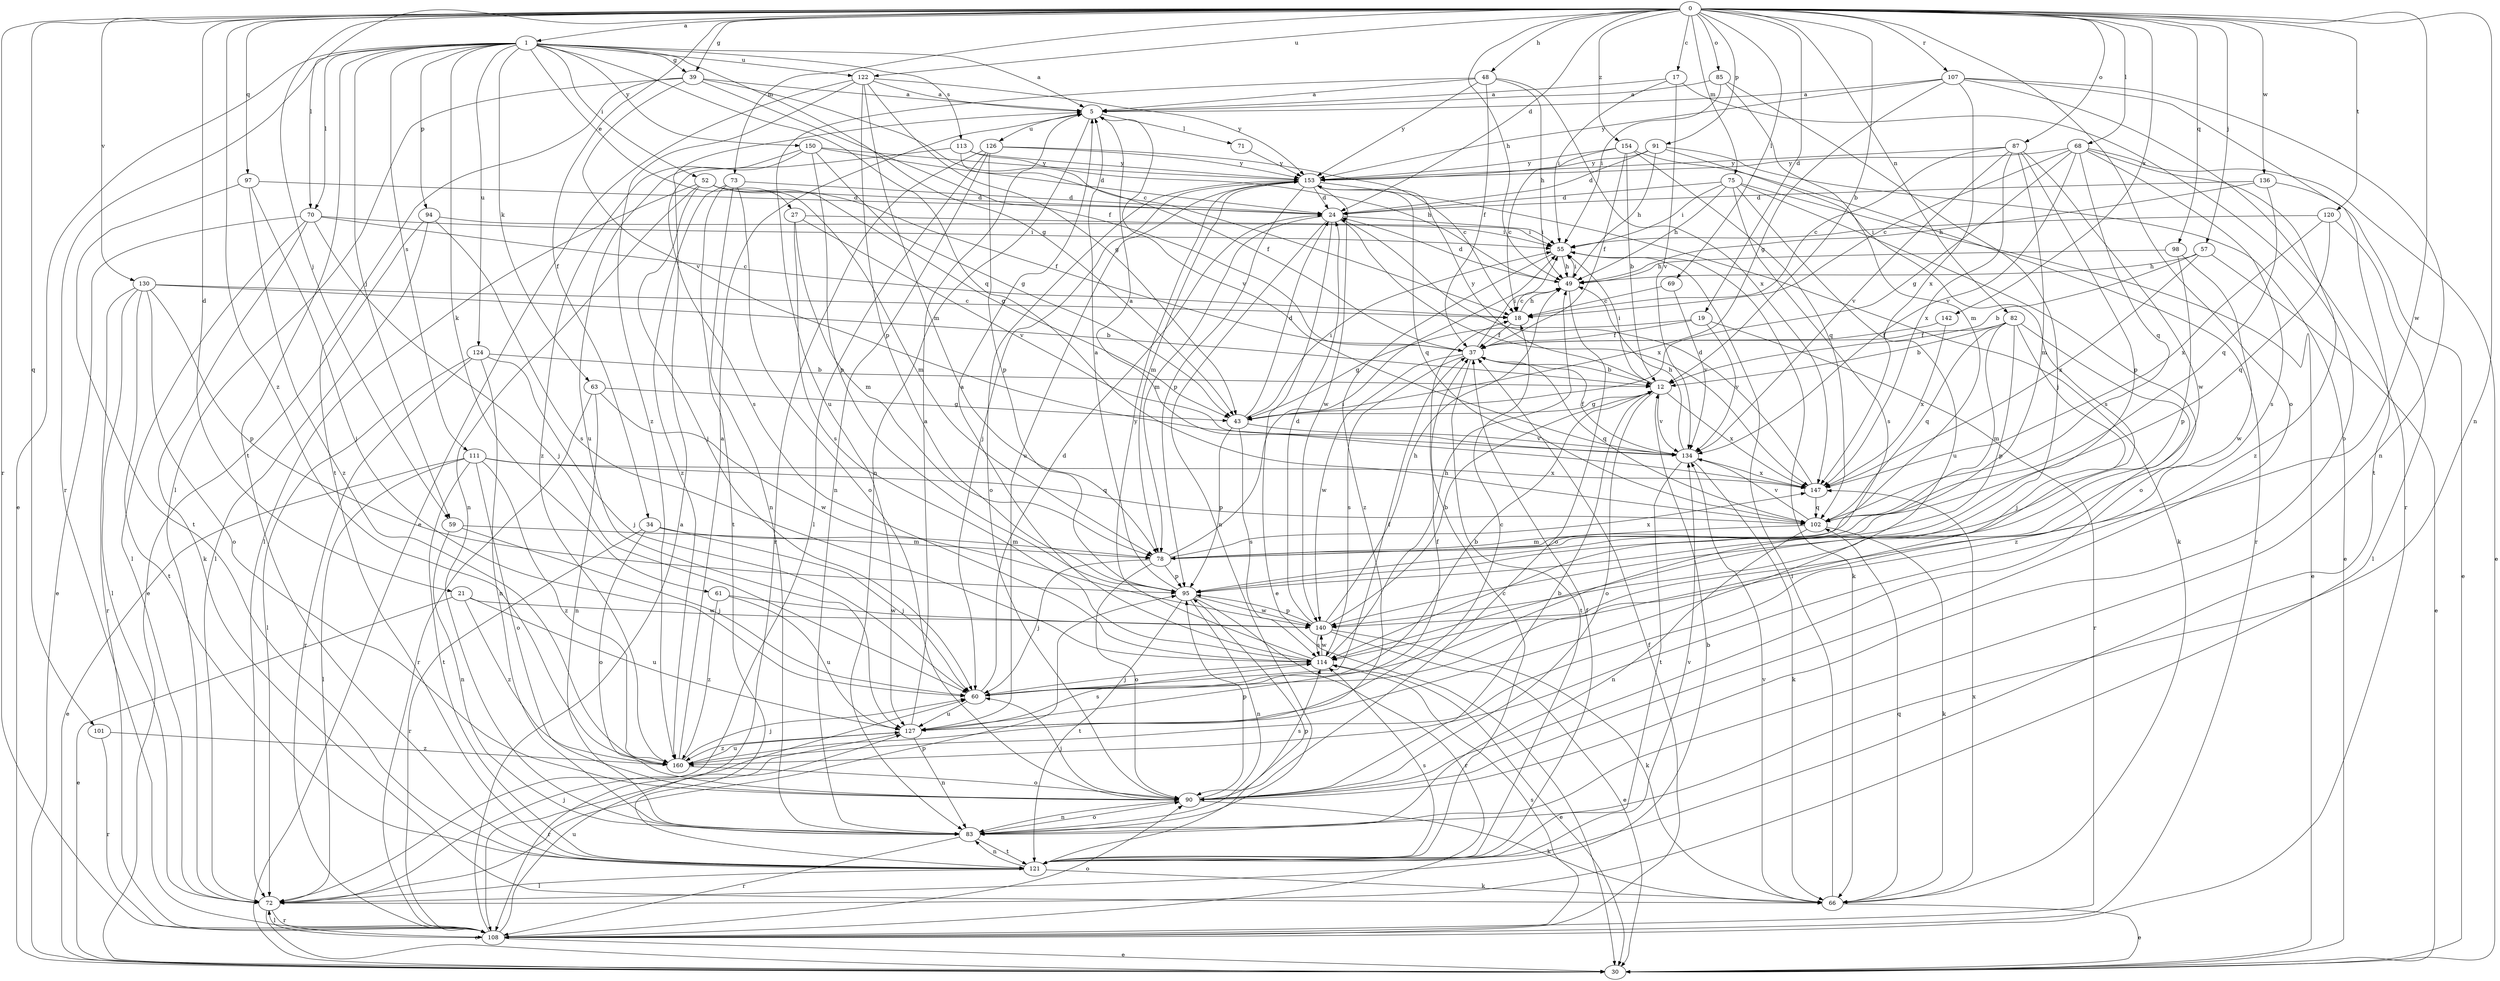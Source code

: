 strict digraph  {
0;
1;
5;
12;
17;
18;
19;
21;
24;
27;
30;
34;
37;
39;
43;
48;
49;
52;
55;
57;
59;
60;
61;
63;
66;
68;
69;
70;
71;
72;
73;
75;
78;
82;
83;
85;
87;
90;
91;
94;
95;
97;
98;
101;
102;
107;
108;
111;
113;
114;
120;
121;
122;
124;
126;
127;
130;
134;
136;
140;
142;
147;
150;
153;
154;
160;
0 -> 1  [label=a];
0 -> 12  [label=b];
0 -> 17  [label=c];
0 -> 19  [label=d];
0 -> 21  [label=d];
0 -> 24  [label=d];
0 -> 34  [label=f];
0 -> 39  [label=g];
0 -> 48  [label=h];
0 -> 49  [label=h];
0 -> 57  [label=j];
0 -> 59  [label=j];
0 -> 68  [label=l];
0 -> 69  [label=l];
0 -> 70  [label=l];
0 -> 73  [label=m];
0 -> 75  [label=m];
0 -> 82  [label=n];
0 -> 83  [label=n];
0 -> 85  [label=o];
0 -> 87  [label=o];
0 -> 90  [label=o];
0 -> 91  [label=p];
0 -> 97  [label=q];
0 -> 98  [label=q];
0 -> 101  [label=q];
0 -> 107  [label=r];
0 -> 108  [label=r];
0 -> 120  [label=t];
0 -> 122  [label=u];
0 -> 130  [label=v];
0 -> 136  [label=w];
0 -> 140  [label=w];
0 -> 142  [label=x];
0 -> 154  [label=z];
0 -> 160  [label=z];
1 -> 5  [label=a];
1 -> 27  [label=e];
1 -> 30  [label=e];
1 -> 39  [label=g];
1 -> 43  [label=g];
1 -> 52  [label=i];
1 -> 59  [label=j];
1 -> 61  [label=k];
1 -> 63  [label=k];
1 -> 70  [label=l];
1 -> 94  [label=p];
1 -> 102  [label=q];
1 -> 108  [label=r];
1 -> 111  [label=s];
1 -> 113  [label=s];
1 -> 121  [label=t];
1 -> 122  [label=u];
1 -> 124  [label=u];
1 -> 150  [label=y];
5 -> 71  [label=l];
5 -> 83  [label=n];
5 -> 126  [label=u];
5 -> 134  [label=v];
12 -> 43  [label=g];
12 -> 55  [label=i];
12 -> 90  [label=o];
12 -> 134  [label=v];
12 -> 147  [label=x];
12 -> 153  [label=y];
17 -> 5  [label=a];
17 -> 55  [label=i];
17 -> 90  [label=o];
17 -> 134  [label=v];
18 -> 37  [label=f];
18 -> 49  [label=h];
19 -> 37  [label=f];
19 -> 43  [label=g];
19 -> 108  [label=r];
19 -> 134  [label=v];
21 -> 30  [label=e];
21 -> 127  [label=u];
21 -> 140  [label=w];
21 -> 160  [label=z];
24 -> 30  [label=e];
24 -> 55  [label=i];
24 -> 78  [label=m];
24 -> 83  [label=n];
24 -> 147  [label=x];
27 -> 55  [label=i];
27 -> 78  [label=m];
27 -> 114  [label=s];
27 -> 134  [label=v];
34 -> 60  [label=j];
34 -> 78  [label=m];
34 -> 90  [label=o];
34 -> 108  [label=r];
37 -> 12  [label=b];
37 -> 55  [label=i];
37 -> 102  [label=q];
37 -> 114  [label=s];
37 -> 121  [label=t];
37 -> 140  [label=w];
39 -> 5  [label=a];
39 -> 18  [label=c];
39 -> 37  [label=f];
39 -> 72  [label=l];
39 -> 121  [label=t];
39 -> 134  [label=v];
43 -> 24  [label=d];
43 -> 55  [label=i];
43 -> 95  [label=p];
43 -> 114  [label=s];
43 -> 134  [label=v];
48 -> 5  [label=a];
48 -> 37  [label=f];
48 -> 49  [label=h];
48 -> 127  [label=u];
48 -> 147  [label=x];
48 -> 153  [label=y];
49 -> 18  [label=c];
49 -> 24  [label=d];
49 -> 55  [label=i];
49 -> 90  [label=o];
52 -> 24  [label=d];
52 -> 37  [label=f];
52 -> 43  [label=g];
52 -> 60  [label=j];
52 -> 72  [label=l];
52 -> 78  [label=m];
52 -> 83  [label=n];
55 -> 49  [label=h];
55 -> 66  [label=k];
55 -> 160  [label=z];
57 -> 12  [label=b];
57 -> 30  [label=e];
57 -> 49  [label=h];
57 -> 147  [label=x];
59 -> 60  [label=j];
59 -> 78  [label=m];
59 -> 83  [label=n];
60 -> 12  [label=b];
60 -> 24  [label=d];
60 -> 37  [label=f];
60 -> 127  [label=u];
61 -> 127  [label=u];
61 -> 140  [label=w];
61 -> 160  [label=z];
63 -> 43  [label=g];
63 -> 83  [label=n];
63 -> 108  [label=r];
63 -> 140  [label=w];
66 -> 30  [label=e];
66 -> 55  [label=i];
66 -> 102  [label=q];
66 -> 134  [label=v];
66 -> 147  [label=x];
68 -> 18  [label=c];
68 -> 30  [label=e];
68 -> 43  [label=g];
68 -> 102  [label=q];
68 -> 114  [label=s];
68 -> 134  [label=v];
68 -> 153  [label=y];
68 -> 160  [label=z];
69 -> 18  [label=c];
69 -> 134  [label=v];
70 -> 18  [label=c];
70 -> 30  [label=e];
70 -> 55  [label=i];
70 -> 60  [label=j];
70 -> 66  [label=k];
70 -> 72  [label=l];
71 -> 153  [label=y];
72 -> 12  [label=b];
72 -> 30  [label=e];
72 -> 60  [label=j];
72 -> 95  [label=p];
72 -> 108  [label=r];
73 -> 24  [label=d];
73 -> 83  [label=n];
73 -> 90  [label=o];
73 -> 121  [label=t];
73 -> 160  [label=z];
75 -> 24  [label=d];
75 -> 30  [label=e];
75 -> 49  [label=h];
75 -> 55  [label=i];
75 -> 90  [label=o];
75 -> 114  [label=s];
75 -> 127  [label=u];
78 -> 55  [label=i];
78 -> 60  [label=j];
78 -> 90  [label=o];
78 -> 95  [label=p];
78 -> 147  [label=x];
82 -> 12  [label=b];
82 -> 37  [label=f];
82 -> 60  [label=j];
82 -> 78  [label=m];
82 -> 95  [label=p];
82 -> 102  [label=q];
82 -> 160  [label=z];
83 -> 90  [label=o];
83 -> 108  [label=r];
83 -> 121  [label=t];
85 -> 5  [label=a];
85 -> 55  [label=i];
85 -> 60  [label=j];
85 -> 78  [label=m];
87 -> 18  [label=c];
87 -> 78  [label=m];
87 -> 95  [label=p];
87 -> 134  [label=v];
87 -> 140  [label=w];
87 -> 147  [label=x];
87 -> 153  [label=y];
90 -> 12  [label=b];
90 -> 60  [label=j];
90 -> 66  [label=k];
90 -> 83  [label=n];
90 -> 95  [label=p];
90 -> 114  [label=s];
91 -> 24  [label=d];
91 -> 30  [label=e];
91 -> 49  [label=h];
91 -> 114  [label=s];
91 -> 153  [label=y];
94 -> 30  [label=e];
94 -> 55  [label=i];
94 -> 72  [label=l];
94 -> 114  [label=s];
95 -> 5  [label=a];
95 -> 83  [label=n];
95 -> 108  [label=r];
95 -> 121  [label=t];
95 -> 140  [label=w];
97 -> 24  [label=d];
97 -> 60  [label=j];
97 -> 121  [label=t];
97 -> 160  [label=z];
98 -> 49  [label=h];
98 -> 95  [label=p];
98 -> 140  [label=w];
101 -> 108  [label=r];
101 -> 160  [label=z];
102 -> 66  [label=k];
102 -> 78  [label=m];
102 -> 83  [label=n];
102 -> 134  [label=v];
107 -> 5  [label=a];
107 -> 43  [label=g];
107 -> 83  [label=n];
107 -> 108  [label=r];
107 -> 121  [label=t];
107 -> 147  [label=x];
107 -> 153  [label=y];
108 -> 5  [label=a];
108 -> 30  [label=e];
108 -> 37  [label=f];
108 -> 72  [label=l];
108 -> 90  [label=o];
108 -> 114  [label=s];
108 -> 127  [label=u];
111 -> 30  [label=e];
111 -> 72  [label=l];
111 -> 90  [label=o];
111 -> 102  [label=q];
111 -> 121  [label=t];
111 -> 147  [label=x];
111 -> 160  [label=z];
113 -> 37  [label=f];
113 -> 49  [label=h];
113 -> 114  [label=s];
113 -> 153  [label=y];
114 -> 5  [label=a];
114 -> 30  [label=e];
114 -> 49  [label=h];
114 -> 60  [label=j];
114 -> 140  [label=w];
114 -> 153  [label=y];
120 -> 55  [label=i];
120 -> 72  [label=l];
120 -> 102  [label=q];
120 -> 147  [label=x];
121 -> 18  [label=c];
121 -> 37  [label=f];
121 -> 66  [label=k];
121 -> 72  [label=l];
121 -> 83  [label=n];
121 -> 95  [label=p];
121 -> 114  [label=s];
121 -> 134  [label=v];
122 -> 5  [label=a];
122 -> 30  [label=e];
122 -> 43  [label=g];
122 -> 78  [label=m];
122 -> 95  [label=p];
122 -> 153  [label=y];
122 -> 160  [label=z];
124 -> 12  [label=b];
124 -> 60  [label=j];
124 -> 72  [label=l];
124 -> 83  [label=n];
124 -> 108  [label=r];
126 -> 18  [label=c];
126 -> 72  [label=l];
126 -> 83  [label=n];
126 -> 95  [label=p];
126 -> 108  [label=r];
126 -> 153  [label=y];
127 -> 5  [label=a];
127 -> 18  [label=c];
127 -> 37  [label=f];
127 -> 83  [label=n];
127 -> 108  [label=r];
127 -> 114  [label=s];
127 -> 160  [label=z];
130 -> 12  [label=b];
130 -> 18  [label=c];
130 -> 72  [label=l];
130 -> 90  [label=o];
130 -> 95  [label=p];
130 -> 108  [label=r];
130 -> 121  [label=t];
134 -> 37  [label=f];
134 -> 49  [label=h];
134 -> 66  [label=k];
134 -> 121  [label=t];
134 -> 147  [label=x];
136 -> 24  [label=d];
136 -> 30  [label=e];
136 -> 49  [label=h];
136 -> 102  [label=q];
140 -> 12  [label=b];
140 -> 24  [label=d];
140 -> 30  [label=e];
140 -> 49  [label=h];
140 -> 66  [label=k];
140 -> 95  [label=p];
140 -> 114  [label=s];
142 -> 37  [label=f];
142 -> 147  [label=x];
147 -> 5  [label=a];
147 -> 24  [label=d];
147 -> 102  [label=q];
150 -> 24  [label=d];
150 -> 43  [label=g];
150 -> 95  [label=p];
150 -> 127  [label=u];
150 -> 153  [label=y];
150 -> 160  [label=z];
153 -> 24  [label=d];
153 -> 60  [label=j];
153 -> 66  [label=k];
153 -> 78  [label=m];
153 -> 90  [label=o];
153 -> 95  [label=p];
153 -> 102  [label=q];
153 -> 127  [label=u];
153 -> 140  [label=w];
154 -> 12  [label=b];
154 -> 18  [label=c];
154 -> 37  [label=f];
154 -> 102  [label=q];
154 -> 108  [label=r];
154 -> 153  [label=y];
160 -> 5  [label=a];
160 -> 60  [label=j];
160 -> 90  [label=o];
160 -> 127  [label=u];
}
